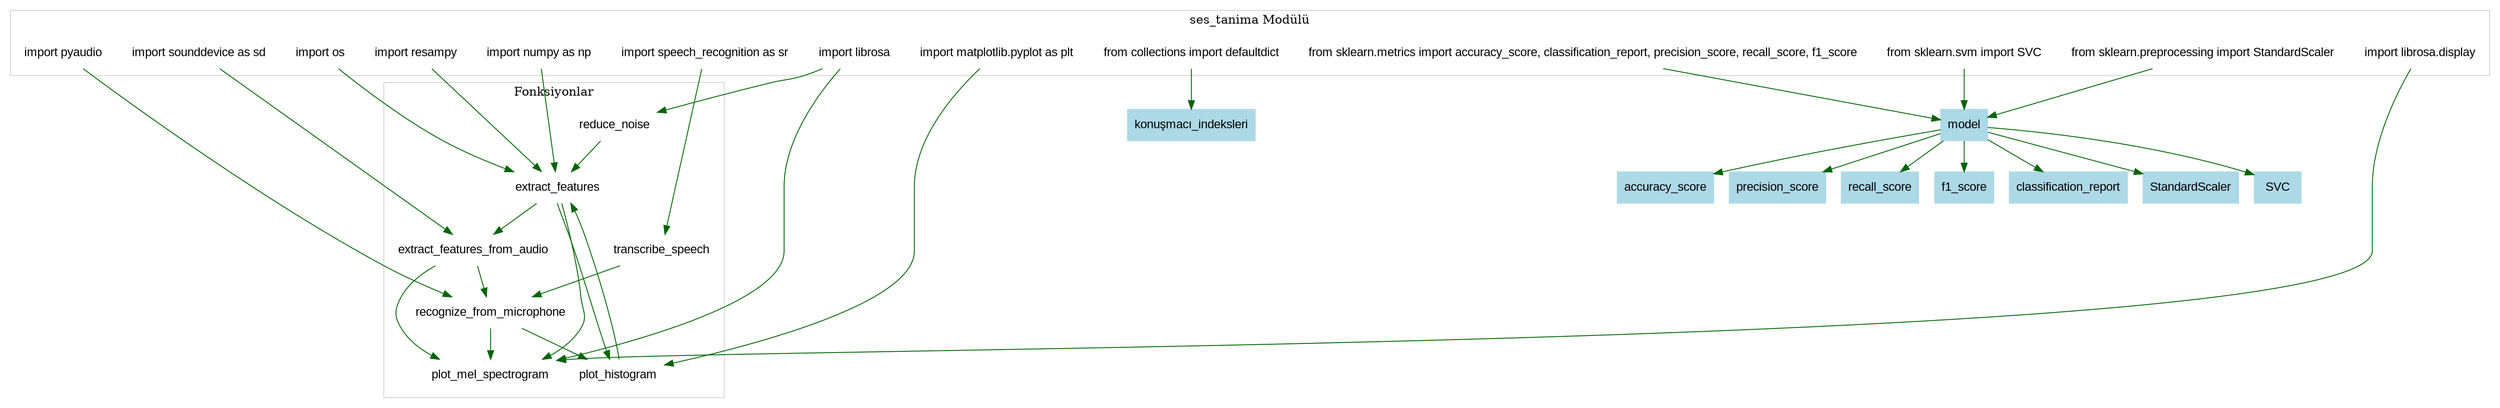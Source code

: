 digraph kod_yapisi {
    node [shape=rectangle, style=filled, color=lightblue, fontname=Arial];
    edge [fontname=Arial, color=darkgreen];

    subgraph cluster_0 {
        label="ses_tanima Modülü";
        color=lightgrey;
        node [style=filled,color=white];
        "import os";
        "import resampy";
        "import sounddevice as sd";
        "import matplotlib.pyplot as plt";
        "import numpy as np";
        "import librosa";
        "import speech_recognition as sr";
        "import pyaudio";
        "from collections import defaultdict";
        "from sklearn.svm import SVC";
        "from sklearn.metrics import accuracy_score, classification_report, precision_score, recall_score, f1_score";
        "from sklearn.preprocessing import StandardScaler";
        "import librosa.display";
    }

    subgraph cluster_1 {
        label="Fonksiyonlar";
        color=lightgrey;
        node [style=filled,color=white];
        "reduce_noise";
        "extract_features";
        "extract_features_from_audio";
        "plot_histogram";
        "plot_mel_spectrogram";
        "transcribe_speech";
        "recognize_from_microphone";
    }

    "import os" -> "extract_features";
    "import resampy" -> "extract_features";
    "import sounddevice as sd" -> "extract_features_from_audio";
    "import matplotlib.pyplot as plt" -> "plot_histogram" -> "extract_features";
    "import numpy as np" -> "extract_features";
    "import librosa" -> "reduce_noise" -> "extract_features" -> "extract_features_from_audio";
    "import librosa" -> "plot_mel_spectrogram";
    "import speech_recognition as sr" -> "transcribe_speech" -> "recognize_from_microphone";
    "import pyaudio" -> "recognize_from_microphone";
    "from collections import defaultdict" -> "konuşmacı_indeksleri";
    "from sklearn.svm import SVC" -> "model";
    "from sklearn.metrics import accuracy_score, classification_report, precision_score, recall_score, f1_score" -> "model";
    "from sklearn.preprocessing import StandardScaler" -> "model";
    "import librosa.display" -> "plot_mel_spectrogram";

    "extract_features" -> "plot_histogram";
    "extract_features" -> "plot_mel_spectrogram";
    "extract_features_from_audio" -> "plot_mel_spectrogram";
    "extract_features_from_audio" -> "recognize_from_microphone";

    "recognize_from_microphone" -> "plot_histogram";
    "recognize_from_microphone" -> "plot_mel_spectrogram";

    "model" -> "accuracy_score";
    "model" -> "precision_score";
    "model" -> "recall_score";
    "model" -> "f1_score";
    "model" -> "classification_report";
    "model" -> "StandardScaler";
    "model" -> "SVC";

}
